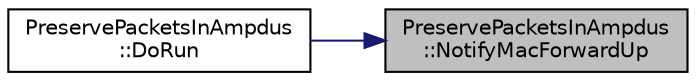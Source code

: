 digraph "PreservePacketsInAmpdus::NotifyMacForwardUp"
{
 // LATEX_PDF_SIZE
  edge [fontname="Helvetica",fontsize="10",labelfontname="Helvetica",labelfontsize="10"];
  node [fontname="Helvetica",fontsize="10",shape=record];
  rankdir="RL";
  Node1 [label="PreservePacketsInAmpdus\l::NotifyMacForwardUp",height=0.2,width=0.4,color="black", fillcolor="grey75", style="filled", fontcolor="black",tooltip="Callback invoked when the receiver MAC forwards a packet up to the upper layer."];
  Node1 -> Node2 [dir="back",color="midnightblue",fontsize="10",style="solid",fontname="Helvetica"];
  Node2 [label="PreservePacketsInAmpdus\l::DoRun",height=0.2,width=0.4,color="black", fillcolor="white", style="filled",URL="$class_preserve_packets_in_ampdus.html#a38dc259d6a12a8e190f5ceea0235624e",tooltip="Implementation to actually run this TestCase."];
}
